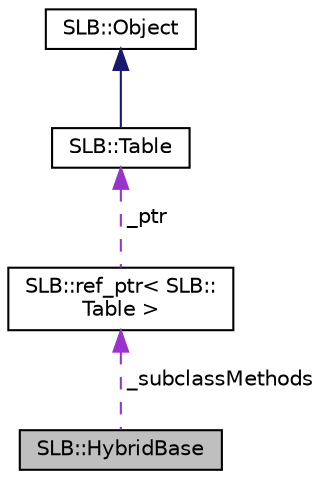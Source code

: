 digraph "SLB::HybridBase"
{
  edge [fontname="Helvetica",fontsize="10",labelfontname="Helvetica",labelfontsize="10"];
  node [fontname="Helvetica",fontsize="10",shape=record];
  Node1 [label="SLB::HybridBase",height=0.2,width=0.4,color="black", fillcolor="grey75", style="filled", fontcolor="black"];
  Node2 -> Node1 [dir="back",color="darkorchid3",fontsize="10",style="dashed",label=" _subclassMethods" ,fontname="Helvetica"];
  Node2 [label="SLB::ref_ptr\< SLB::\lTable \>",height=0.2,width=0.4,color="black", fillcolor="white", style="filled",URL="$classSLB_1_1ref__ptr.html"];
  Node3 -> Node2 [dir="back",color="darkorchid3",fontsize="10",style="dashed",label=" _ptr" ,fontname="Helvetica"];
  Node3 [label="SLB::Table",height=0.2,width=0.4,color="black", fillcolor="white", style="filled",URL="$classSLB_1_1Table.html"];
  Node4 -> Node3 [dir="back",color="midnightblue",fontsize="10",style="solid",fontname="Helvetica"];
  Node4 [label="SLB::Object",height=0.2,width=0.4,color="black", fillcolor="white", style="filled",URL="$classSLB_1_1Object.html"];
}
